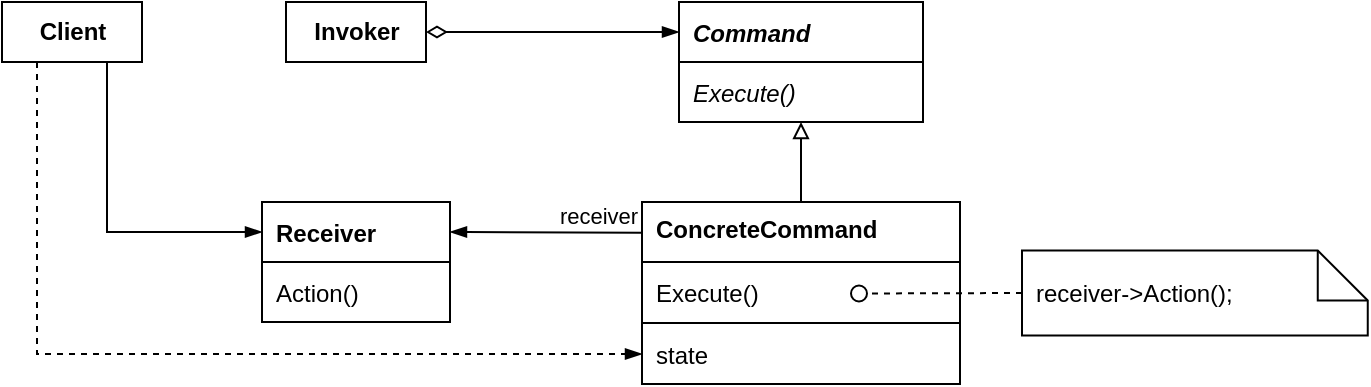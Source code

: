 <mxfile version="21.2.8" type="device">
  <diagram name="Page-1" id="YZn3iEHM-11qYFM5J9hh">
    <mxGraphModel dx="821" dy="550" grid="1" gridSize="10" guides="1" tooltips="1" connect="1" arrows="1" fold="1" page="1" pageScale="1" pageWidth="850" pageHeight="1100" math="0" shadow="0">
      <root>
        <mxCell id="0" />
        <mxCell id="1" parent="0" />
        <mxCell id="YoCRq414NI13JPw-tYDq-1" value="&lt;b&gt;Client&lt;/b&gt;" style="html=1;fontSize=12;startSize=25;arcSize=12;spacing=2;fillColor=none;" vertex="1" parent="1">
          <mxGeometry x="30" y="20" width="70" height="30" as="geometry" />
        </mxCell>
        <mxCell id="YoCRq414NI13JPw-tYDq-2" value="&lt;b&gt;Invoker&lt;/b&gt;" style="html=1;fontSize=12;startSize=25;arcSize=12;spacing=2;fillColor=none;" vertex="1" parent="1">
          <mxGeometry x="172" y="20" width="70" height="30" as="geometry" />
        </mxCell>
        <mxCell id="YoCRq414NI13JPw-tYDq-3" value="Command" style="swimlane;fontStyle=3;childLayout=stackLayout;horizontal=1;startSize=30;fillColor=none;horizontalStack=0;resizeParent=1;resizeParentMax=0;resizeLast=0;collapsible=0;marginBottom=0;fontSize=12;swimlaneHead=1;swimlaneBody=1;connectable=1;allowArrows=1;dropTarget=1;align=left;spacingLeft=5;" vertex="1" parent="1">
          <mxGeometry x="368.5" y="20" width="122" height="60" as="geometry">
            <mxRectangle x="245" y="370" width="90" height="26" as="alternateBounds" />
          </mxGeometry>
        </mxCell>
        <mxCell id="YoCRq414NI13JPw-tYDq-4" value="Execute()" style="text;strokeColor=none;fillColor=none;align=left;verticalAlign=middle;spacingLeft=5;spacingRight=4;overflow=hidden;rotatable=0;points=[[0,0.5],[1,0.5]];portConstraint=eastwest;fontSize=12;fontStyle=2;connectable=0;" vertex="1" parent="YoCRq414NI13JPw-tYDq-3">
          <mxGeometry y="30" width="122" height="30" as="geometry" />
        </mxCell>
        <mxCell id="YoCRq414NI13JPw-tYDq-5" value="&lt;span style=&quot;font-weight: 700;&quot;&gt;ConcreteCommand&lt;/span&gt;" style="swimlane;fontStyle=0;align=left;verticalAlign=top;childLayout=stackLayout;horizontal=1;startSize=30;horizontalStack=0;resizeParent=1;resizeParentMax=0;resizeLast=0;collapsible=0;marginBottom=0;html=1;spacingLeft=5;" vertex="1" parent="1">
          <mxGeometry x="350" y="120" width="159" height="91" as="geometry" />
        </mxCell>
        <mxCell id="YoCRq414NI13JPw-tYDq-6" value="Execute()" style="text;strokeColor=none;fillColor=none;align=left;verticalAlign=middle;spacingLeft=5;spacingRight=4;overflow=hidden;rotatable=0;points=[[0,0.5],[1,0.5]];portConstraint=eastwest;fontSize=12;fontStyle=0;connectable=0;allowArrows=0;" vertex="1" parent="YoCRq414NI13JPw-tYDq-5">
          <mxGeometry y="30" width="159" height="30" as="geometry" />
        </mxCell>
        <mxCell id="YoCRq414NI13JPw-tYDq-7" value="" style="line;strokeWidth=1;fillColor=none;align=left;verticalAlign=middle;spacingTop=-1;spacingLeft=3;spacingRight=3;rotatable=0;labelPosition=right;points=[];portConstraint=eastwest;" vertex="1" parent="YoCRq414NI13JPw-tYDq-5">
          <mxGeometry y="60" width="159" height="1" as="geometry" />
        </mxCell>
        <mxCell id="YoCRq414NI13JPw-tYDq-8" value="state" style="text;strokeColor=none;fillColor=none;align=left;verticalAlign=middle;spacingLeft=5;spacingRight=4;overflow=hidden;rotatable=0;points=[[0,0.5],[1,0.5]];portConstraint=eastwest;fontSize=12;fontStyle=0;connectable=1;allowArrows=0;" vertex="1" parent="YoCRq414NI13JPw-tYDq-5">
          <mxGeometry y="61" width="159" height="30" as="geometry" />
        </mxCell>
        <mxCell id="YoCRq414NI13JPw-tYDq-9" value="" style="html=1;verticalAlign=bottom;labelBackgroundColor=none;endArrow=oval;endFill=0;endSize=8;rounded=0;fontSize=12;exitX=0;exitY=0.5;exitDx=0;exitDy=0;exitPerimeter=0;anchorPointDirection=0;dashed=1;" edge="1" parent="1" source="YoCRq414NI13JPw-tYDq-10">
          <mxGeometry width="160" relative="1" as="geometry">
            <mxPoint x="869.62" y="85.25" as="sourcePoint" />
            <mxPoint x="458.5" y="165.75" as="targetPoint" />
          </mxGeometry>
        </mxCell>
        <mxCell id="YoCRq414NI13JPw-tYDq-10" value="receiver-&amp;gt;Action();" style="shape=note2;boundedLbl=1;whiteSpace=wrap;html=1;size=25;verticalAlign=middle;align=left;spacingLeft=5;fontSize=12;startSize=30;fillColor=none;" vertex="1" parent="1">
          <mxGeometry x="540" y="144.25" width="172.88" height="42.5" as="geometry" />
        </mxCell>
        <mxCell id="YoCRq414NI13JPw-tYDq-16" value="Receiver" style="swimlane;fontStyle=1;childLayout=stackLayout;horizontal=1;startSize=30;fillColor=none;horizontalStack=0;resizeParent=1;resizeParentMax=0;resizeLast=0;collapsible=0;marginBottom=0;fontSize=12;swimlaneHead=1;swimlaneBody=1;connectable=1;allowArrows=1;dropTarget=1;align=left;spacingLeft=5;" vertex="1" parent="1">
          <mxGeometry x="160" y="120" width="94" height="60" as="geometry">
            <mxRectangle x="245" y="370" width="90" height="26" as="alternateBounds" />
          </mxGeometry>
        </mxCell>
        <mxCell id="YoCRq414NI13JPw-tYDq-17" value="Action()" style="text;strokeColor=none;fillColor=none;align=left;verticalAlign=middle;spacingLeft=5;spacingRight=4;overflow=hidden;rotatable=0;points=[[0,0.5],[1,0.5]];portConstraint=eastwest;fontSize=12;fontStyle=0;connectable=0;" vertex="1" parent="YoCRq414NI13JPw-tYDq-16">
          <mxGeometry y="30" width="94" height="30" as="geometry" />
        </mxCell>
        <mxCell id="YoCRq414NI13JPw-tYDq-18" value="" style="rounded=0;orthogonalLoop=1;jettySize=auto;html=1;fontSize=12;startSize=8;endArrow=blockThin;endFill=1;startArrow=diamondThin;startFill=0;entryX=0;entryY=0.25;entryDx=0;entryDy=0;exitX=1;exitY=0.5;exitDx=0;exitDy=0;" edge="1" parent="1" source="YoCRq414NI13JPw-tYDq-2" target="YoCRq414NI13JPw-tYDq-3">
          <mxGeometry relative="1" as="geometry">
            <mxPoint x="232" y="170" as="sourcePoint" />
            <mxPoint x="242" y="80" as="targetPoint" />
          </mxGeometry>
        </mxCell>
        <mxCell id="YoCRq414NI13JPw-tYDq-20" value="" style="edgeStyle=orthogonalEdgeStyle;rounded=0;orthogonalLoop=1;jettySize=auto;html=1;fontSize=12;startSize=30;endArrow=block;endFill=0;entryX=0.5;entryY=1;entryDx=0;entryDy=0;" edge="1" parent="1" source="YoCRq414NI13JPw-tYDq-5" target="YoCRq414NI13JPw-tYDq-3">
          <mxGeometry relative="1" as="geometry">
            <mxPoint x="229.5" y="-160" as="sourcePoint" />
            <mxPoint x="229.5" y="-210" as="targetPoint" />
          </mxGeometry>
        </mxCell>
        <mxCell id="YoCRq414NI13JPw-tYDq-21" value="" style="rounded=0;orthogonalLoop=1;jettySize=auto;html=1;fontSize=12;startSize=30;endArrow=blockThin;endFill=1;entryX=1;entryY=0.25;entryDx=0;entryDy=0;exitX=0.002;exitY=0.169;exitDx=0;exitDy=0;exitPerimeter=0;" edge="1" parent="1" source="YoCRq414NI13JPw-tYDq-5" target="YoCRq414NI13JPw-tYDq-16">
          <mxGeometry relative="1" as="geometry">
            <mxPoint x="300" y="135" as="sourcePoint" />
            <mxPoint x="290" y="100" as="targetPoint" />
          </mxGeometry>
        </mxCell>
        <mxCell id="YoCRq414NI13JPw-tYDq-22" value="receiver" style="edgeLabel;html=1;align=center;verticalAlign=middle;resizable=0;points=[];" vertex="1" connectable="0" parent="YoCRq414NI13JPw-tYDq-21">
          <mxGeometry x="0.197" y="-3" relative="1" as="geometry">
            <mxPoint x="35" y="-5" as="offset" />
          </mxGeometry>
        </mxCell>
        <mxCell id="YoCRq414NI13JPw-tYDq-23" value="" style="rounded=0;orthogonalLoop=1;jettySize=auto;html=1;fontSize=12;startSize=30;endArrow=blockThin;endFill=1;entryX=0;entryY=0.25;entryDx=0;entryDy=0;exitX=0.75;exitY=1;exitDx=0;exitDy=0;edgeStyle=orthogonalEdgeStyle;" edge="1" parent="1" source="YoCRq414NI13JPw-tYDq-1" target="YoCRq414NI13JPw-tYDq-16">
          <mxGeometry relative="1" as="geometry">
            <mxPoint x="360" y="145" as="sourcePoint" />
            <mxPoint x="264" y="145" as="targetPoint" />
          </mxGeometry>
        </mxCell>
        <mxCell id="YoCRq414NI13JPw-tYDq-25" value="" style="rounded=0;orthogonalLoop=1;jettySize=auto;html=1;fontSize=12;startSize=30;endArrow=blockThin;endFill=1;entryX=0;entryY=0.5;entryDx=0;entryDy=0;exitX=0.25;exitY=1;exitDx=0;exitDy=0;edgeStyle=orthogonalEdgeStyle;dashed=1;" edge="1" parent="1" source="YoCRq414NI13JPw-tYDq-1" target="YoCRq414NI13JPw-tYDq-8">
          <mxGeometry relative="1" as="geometry">
            <mxPoint x="93" as="sourcePoint" />
            <mxPoint x="170" y="145" as="targetPoint" />
          </mxGeometry>
        </mxCell>
      </root>
    </mxGraphModel>
  </diagram>
</mxfile>
